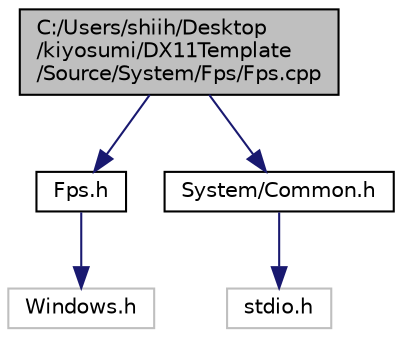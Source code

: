 digraph "C:/Users/shiih/Desktop/kiyosumi/DX11Template/Source/System/Fps/Fps.cpp"
{
 // LATEX_PDF_SIZE
  edge [fontname="Helvetica",fontsize="10",labelfontname="Helvetica",labelfontsize="10"];
  node [fontname="Helvetica",fontsize="10",shape=record];
  Node1 [label="C:/Users/shiih/Desktop\l/kiyosumi/DX11Template\l/Source/System/Fps/Fps.cpp",height=0.2,width=0.4,color="black", fillcolor="grey75", style="filled", fontcolor="black",tooltip="Fpsの固定"];
  Node1 -> Node2 [color="midnightblue",fontsize="10",style="solid",fontname="Helvetica"];
  Node2 [label="Fps.h",height=0.2,width=0.4,color="black", fillcolor="white", style="filled",URL="$_fps_8h.html",tooltip="Fpsの固定"];
  Node2 -> Node3 [color="midnightblue",fontsize="10",style="solid",fontname="Helvetica"];
  Node3 [label="Windows.h",height=0.2,width=0.4,color="grey75", fillcolor="white", style="filled",tooltip=" "];
  Node1 -> Node4 [color="midnightblue",fontsize="10",style="solid",fontname="Helvetica"];
  Node4 [label="System/Common.h",height=0.2,width=0.4,color="black", fillcolor="white", style="filled",URL="$_common_8h.html",tooltip="マクロの定義などいろいろ"];
  Node4 -> Node5 [color="midnightblue",fontsize="10",style="solid",fontname="Helvetica"];
  Node5 [label="stdio.h",height=0.2,width=0.4,color="grey75", fillcolor="white", style="filled",tooltip=" "];
}
